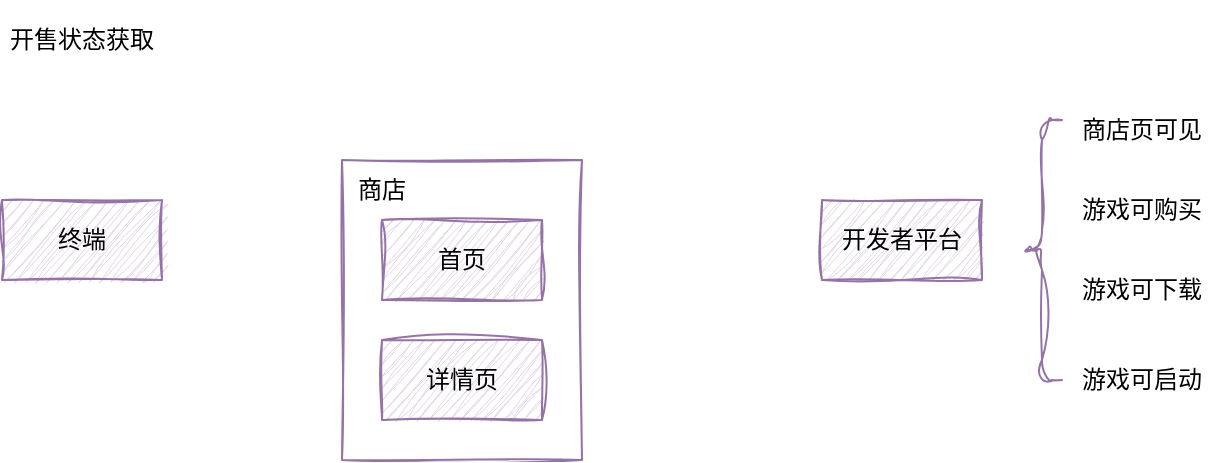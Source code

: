 <mxfile version="21.6.6" type="github">
  <diagram name="第 1 页" id="RN8D6trhCSr_xTsAeLv5">
    <mxGraphModel dx="1297" dy="919" grid="1" gridSize="10" guides="1" tooltips="1" connect="1" arrows="1" fold="1" page="1" pageScale="1" pageWidth="827" pageHeight="1169" math="0" shadow="0">
      <root>
        <mxCell id="0" />
        <mxCell id="1" parent="0" />
        <mxCell id="tqhBYrK17Wl8zSmaN2CT-5" value="" style="rounded=0;whiteSpace=wrap;html=1;fillColor=none;sketch=1;curveFitting=1;jiggle=2;strokeColor=#9673a6;" vertex="1" parent="1">
          <mxGeometry x="170" y="120" width="120" height="150" as="geometry" />
        </mxCell>
        <mxCell id="tqhBYrK17Wl8zSmaN2CT-1" value="开售状态获取" style="rounded=0;whiteSpace=wrap;html=1;fillColor=none;sketch=1;curveFitting=1;jiggle=2;strokeColor=none;" vertex="1" parent="1">
          <mxGeometry y="40" width="80" height="40" as="geometry" />
        </mxCell>
        <mxCell id="tqhBYrK17Wl8zSmaN2CT-2" value="终端" style="rounded=0;whiteSpace=wrap;html=1;fillColor=#e1d5e7;sketch=1;curveFitting=1;jiggle=2;strokeColor=#9673a6;" vertex="1" parent="1">
          <mxGeometry y="140" width="80" height="40" as="geometry" />
        </mxCell>
        <mxCell id="tqhBYrK17Wl8zSmaN2CT-3" value="首页" style="rounded=0;whiteSpace=wrap;html=1;fillColor=#e1d5e7;sketch=1;curveFitting=1;jiggle=2;strokeColor=#9673a6;" vertex="1" parent="1">
          <mxGeometry x="190" y="150" width="80" height="40" as="geometry" />
        </mxCell>
        <mxCell id="tqhBYrK17Wl8zSmaN2CT-4" value="开发者平台" style="rounded=0;whiteSpace=wrap;html=1;fillColor=#e1d5e7;sketch=1;curveFitting=1;jiggle=2;strokeColor=#9673a6;" vertex="1" parent="1">
          <mxGeometry x="410" y="140" width="80" height="40" as="geometry" />
        </mxCell>
        <mxCell id="tqhBYrK17Wl8zSmaN2CT-6" value="详情页" style="rounded=0;whiteSpace=wrap;html=1;fillColor=#e1d5e7;sketch=1;curveFitting=1;jiggle=2;strokeColor=#9673a6;" vertex="1" parent="1">
          <mxGeometry x="190" y="210" width="80" height="40" as="geometry" />
        </mxCell>
        <mxCell id="tqhBYrK17Wl8zSmaN2CT-7" value="商店" style="rounded=0;whiteSpace=wrap;html=1;fillColor=none;sketch=1;curveFitting=1;jiggle=2;strokeColor=none;" vertex="1" parent="1">
          <mxGeometry x="170" y="120" width="40" height="30" as="geometry" />
        </mxCell>
        <mxCell id="tqhBYrK17Wl8zSmaN2CT-8" value="" style="shape=curlyBracket;whiteSpace=wrap;html=1;rounded=1;labelPosition=left;verticalLabelPosition=middle;align=right;verticalAlign=middle;fillColor=none;strokeColor=#9673a6;sketch=1;curveFitting=1;jiggle=2;" vertex="1" parent="1">
          <mxGeometry x="510" y="100" width="20" height="130" as="geometry" />
        </mxCell>
        <mxCell id="tqhBYrK17Wl8zSmaN2CT-9" value="商店页可见" style="rounded=0;whiteSpace=wrap;html=1;fillColor=none;sketch=1;curveFitting=1;jiggle=2;strokeColor=none;" vertex="1" parent="1">
          <mxGeometry x="530" y="90" width="80" height="30" as="geometry" />
        </mxCell>
        <mxCell id="tqhBYrK17Wl8zSmaN2CT-10" value="游戏可购买" style="rounded=0;whiteSpace=wrap;html=1;fillColor=none;sketch=1;curveFitting=1;jiggle=2;strokeColor=none;" vertex="1" parent="1">
          <mxGeometry x="530" y="130" width="80" height="30" as="geometry" />
        </mxCell>
        <mxCell id="tqhBYrK17Wl8zSmaN2CT-11" value="游戏可下载" style="rounded=0;whiteSpace=wrap;html=1;fillColor=none;sketch=1;curveFitting=1;jiggle=2;strokeColor=none;" vertex="1" parent="1">
          <mxGeometry x="530" y="170" width="80" height="30" as="geometry" />
        </mxCell>
        <mxCell id="tqhBYrK17Wl8zSmaN2CT-12" value="游戏可启动" style="rounded=0;whiteSpace=wrap;html=1;fillColor=none;sketch=1;curveFitting=1;jiggle=2;strokeColor=none;" vertex="1" parent="1">
          <mxGeometry x="530" y="215" width="80" height="30" as="geometry" />
        </mxCell>
      </root>
    </mxGraphModel>
  </diagram>
</mxfile>
